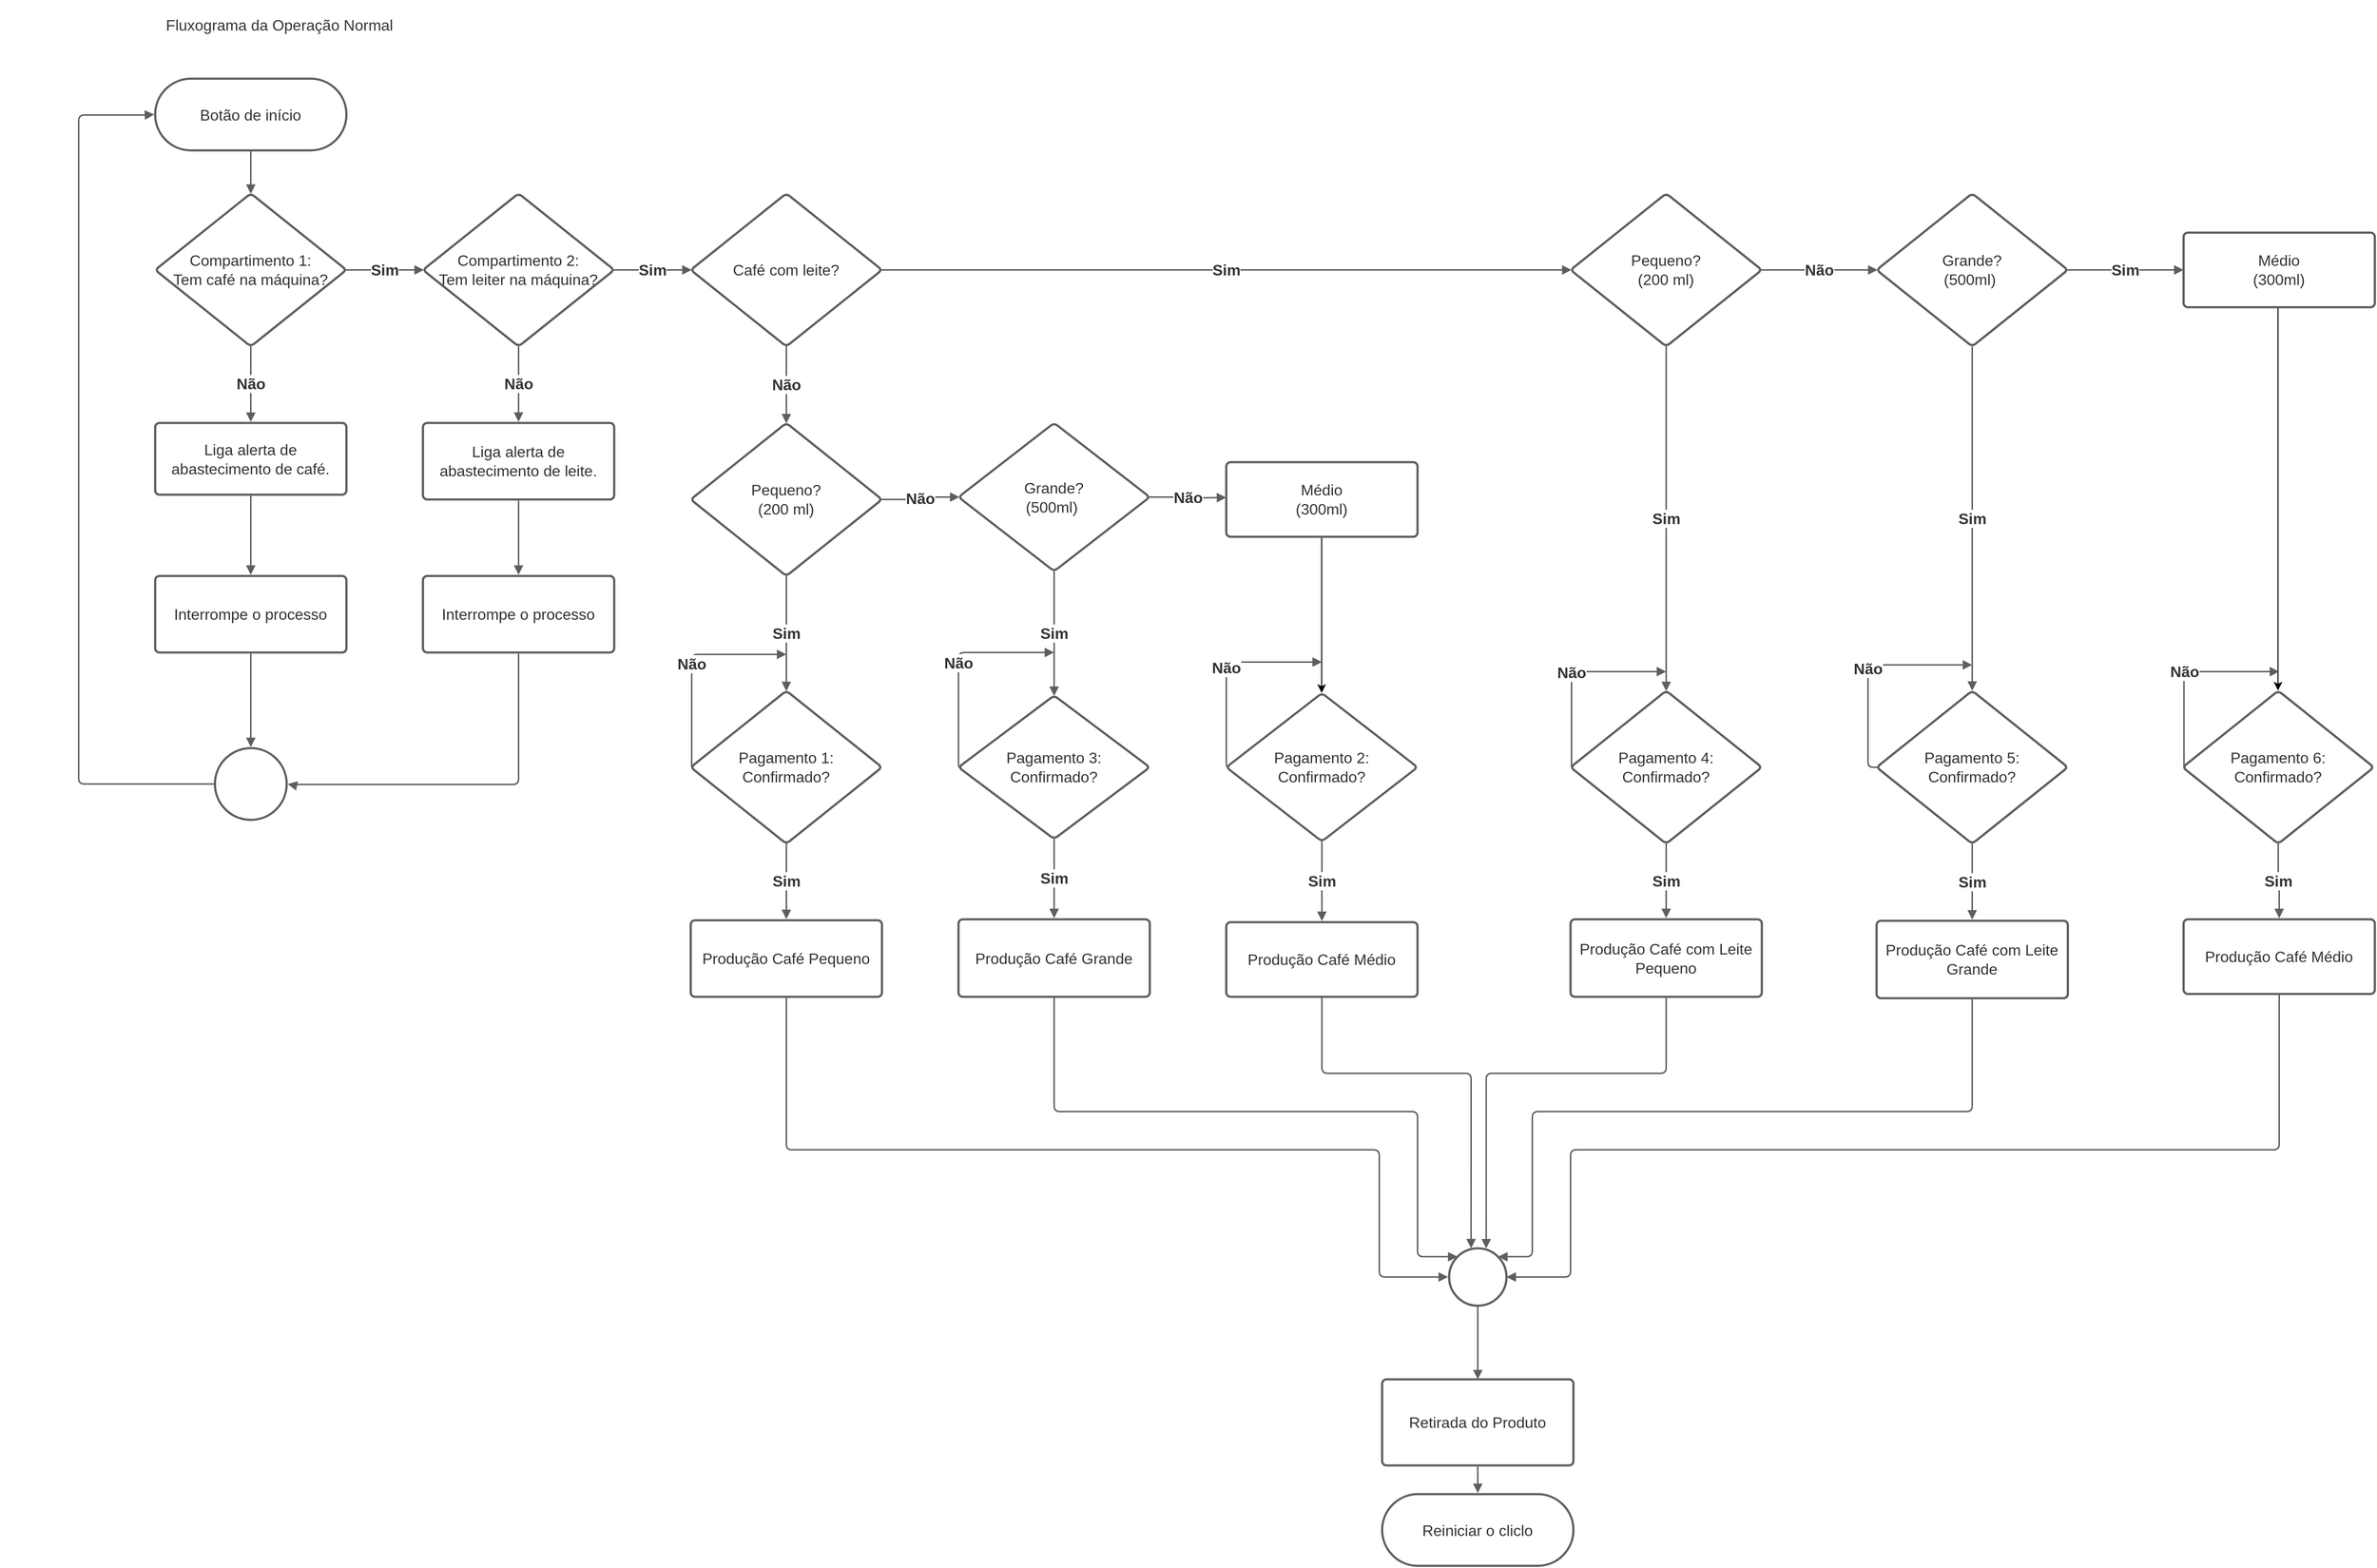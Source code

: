 <mxfile version="14.4.3" type="github">
  <diagram id="C5RBs43oDa-KdzZeNtuy" name="Page-1">
    <mxGraphModel dx="6515" dy="2948" grid="1" gridSize="10" guides="1" tooltips="1" connect="1" arrows="1" fold="1" page="1" pageScale="1" pageWidth="827" pageHeight="1169" math="0" shadow="0">
      <root>
        <mxCell id="WIyWlLk6GJQsqaUBKTNV-0" />
        <mxCell id="WIyWlLk6GJQsqaUBKTNV-1" parent="WIyWlLk6GJQsqaUBKTNV-0" />
        <UserObject label="Fluxograma da Operação Normal&amp;nbsp;" lucidchartObjectId="tqFgTso9lFqS" id="6JIv2aO325j3hScU7Ffa-20">
          <mxCell style="html=1;overflow=block;blockSpacing=1;whiteSpace=wrap;;whiteSpace=wrap;fontSize=16;fontColor=#333333;spacing=3.8;strokeOpacity=0;fillOpacity=0;rounded=1;absoluteArcSize=1;arcSize=9;fillColor=#ffffff;strokeWidth=2.3;" vertex="1" parent="WIyWlLk6GJQsqaUBKTNV-1">
            <mxGeometry y="720" width="585" height="48" as="geometry" />
          </mxCell>
        </UserObject>
        <UserObject label="&lt;font style=&quot;font-size: 16px&quot;&gt;Botão de início&lt;/font&gt;" lucidchartObjectId="3qFgOrZvjQJa" id="6JIv2aO325j3hScU7Ffa-21">
          <mxCell style="html=1;overflow=block;blockSpacing=1;whiteSpace=wrap;rounded=1;arcSize=50;whiteSpace=wrap;fontSize=16;fontColor=#333333;spacing=3.8;strokeColor=#5e5e5e;strokeOpacity=100;strokeWidth=2.3;" vertex="1" parent="WIyWlLk6GJQsqaUBKTNV-1">
            <mxGeometry x="160" y="800" width="200" height="75" as="geometry" />
          </mxCell>
        </UserObject>
        <UserObject label="&lt;font style=&quot;font-size: 16px&quot;&gt;&lt;font style=&quot;font-size: 16px&quot;&gt;Compartimento &lt;/font&gt;1:&lt;br style=&quot;font-size: 16px;&quot;&gt;Tem café na máquina?&lt;/font&gt;" lucidchartObjectId="3qFgEHPYL05W" id="6JIv2aO325j3hScU7Ffa-22">
          <mxCell style="html=1;overflow=block;blockSpacing=1;whiteSpace=wrap;rhombus;whiteSpace=wrap;fontSize=16;fontColor=#333333;spacing=3.8;strokeColor=#5e5e5e;strokeOpacity=100;rounded=1;absoluteArcSize=1;arcSize=9;strokeWidth=2.3;" vertex="1" parent="WIyWlLk6GJQsqaUBKTNV-1">
            <mxGeometry x="160" y="920" width="200" height="160" as="geometry" />
          </mxCell>
        </UserObject>
        <UserObject label="" lucidchartObjectId="3qFgRbq_pGth" id="6JIv2aO325j3hScU7Ffa-23">
          <mxCell style="html=1;jettySize=18;whiteSpace=wrap;fontSize=16;strokeColor=#5E5E5E;strokeWidth=1.5;rounded=1;arcSize=12;edgeStyle=orthogonalEdgeStyle;startArrow=none;;endArrow=block;endFill=1;;exitX=0.5;exitY=1.015;exitPerimeter=0;entryX=0.5;entryY=0.003;entryPerimeter=0;" edge="1" parent="WIyWlLk6GJQsqaUBKTNV-1" source="6JIv2aO325j3hScU7Ffa-21" target="6JIv2aO325j3hScU7Ffa-22">
            <mxGeometry width="100" height="100" relative="1" as="geometry">
              <Array as="points" />
            </mxGeometry>
          </mxCell>
        </UserObject>
        <UserObject label="" lucidchartObjectId="3qFga7yqrojj" id="6JIv2aO325j3hScU7Ffa-24">
          <mxCell style="html=1;jettySize=18;whiteSpace=wrap;fontSize=16;fontColor=#333333;fontStyle=1;strokeColor=#5E5E5E;strokeWidth=1.5;rounded=1;arcSize=12;edgeStyle=orthogonalEdgeStyle;startArrow=none;;endArrow=block;endFill=1;;exitX=0.5;exitY=0.997;exitPerimeter=0;entryX=0.5;entryY=-0.015;entryPerimeter=0;" edge="1" parent="WIyWlLk6GJQsqaUBKTNV-1" source="6JIv2aO325j3hScU7Ffa-22" target="6JIv2aO325j3hScU7Ffa-26">
            <mxGeometry width="100" height="100" relative="1" as="geometry">
              <Array as="points" />
            </mxGeometry>
          </mxCell>
        </UserObject>
        <mxCell id="6JIv2aO325j3hScU7Ffa-25" value="Não" style="text;html=1;resizable=0;labelBackgroundColor=#ffffff;align=center;verticalAlign=middle;fontStyle=1;fontColor=#333333;;fontSize=16;" vertex="1" parent="6JIv2aO325j3hScU7Ffa-24">
          <mxGeometry relative="1" as="geometry" />
        </mxCell>
        <UserObject label="&lt;font style=&quot;font-size: 16px&quot;&gt;Liga alerta de abastecimento de café.&lt;/font&gt;" lucidchartObjectId="3qFgoMqM84zw" id="6JIv2aO325j3hScU7Ffa-26">
          <mxCell style="html=1;overflow=block;blockSpacing=1;whiteSpace=wrap;;whiteSpace=wrap;fontSize=16;fontColor=#333333;spacing=9;strokeColor=#5e5e5e;strokeOpacity=100;rounded=1;absoluteArcSize=1;arcSize=9;strokeWidth=2.3;" vertex="1" parent="WIyWlLk6GJQsqaUBKTNV-1">
            <mxGeometry x="160" y="1160" width="200" height="75" as="geometry" />
          </mxCell>
        </UserObject>
        <UserObject label="Liga alerta de abastecimento de leite." lucidchartObjectId="3qFgDsqzkUyM" id="6JIv2aO325j3hScU7Ffa-27">
          <mxCell style="html=1;overflow=block;blockSpacing=1;whiteSpace=wrap;;whiteSpace=wrap;fontSize=16;fontColor=#333333;spacing=9;strokeColor=#5e5e5e;strokeOpacity=100;rounded=1;absoluteArcSize=1;arcSize=9;strokeWidth=2.3;" vertex="1" parent="WIyWlLk6GJQsqaUBKTNV-1">
            <mxGeometry x="440" y="1160" width="200" height="80" as="geometry" />
          </mxCell>
        </UserObject>
        <UserObject label="Compartimento 2:&#xa;Tem leiter na máquina?" lucidchartObjectId="3qFg2LR7P~5G" id="6JIv2aO325j3hScU7Ffa-28">
          <mxCell style="html=1;overflow=block;blockSpacing=1;whiteSpace=wrap;rhombus;whiteSpace=wrap;fontSize=16;fontColor=#333333;spacing=3.8;strokeColor=#5e5e5e;strokeOpacity=100;rounded=1;absoluteArcSize=1;arcSize=9;strokeWidth=2.3;" vertex="1" parent="WIyWlLk6GJQsqaUBKTNV-1">
            <mxGeometry x="440" y="920" width="200" height="160" as="geometry" />
          </mxCell>
        </UserObject>
        <UserObject label="" lucidchartObjectId="3qFgjEUspgy9" id="6JIv2aO325j3hScU7Ffa-29">
          <mxCell style="html=1;jettySize=18;whiteSpace=wrap;fontSize=16;fontColor=#333333;fontStyle=1;strokeColor=#5E5E5E;strokeWidth=1.5;rounded=1;arcSize=12;edgeStyle=orthogonalEdgeStyle;startArrow=none;;endArrow=block;endFill=1;;exitX=0.995;exitY=0.5;exitPerimeter=0;entryX=0.005;entryY=0.5;entryPerimeter=0;" edge="1" parent="WIyWlLk6GJQsqaUBKTNV-1" source="6JIv2aO325j3hScU7Ffa-22" target="6JIv2aO325j3hScU7Ffa-28">
            <mxGeometry width="100" height="100" relative="1" as="geometry">
              <Array as="points" />
            </mxGeometry>
          </mxCell>
        </UserObject>
        <mxCell id="6JIv2aO325j3hScU7Ffa-30" value="Sim" style="text;html=1;resizable=0;labelBackgroundColor=#ffffff;align=center;verticalAlign=middle;fontStyle=1;fontColor=#333333;;fontSize=16;" vertex="1" parent="6JIv2aO325j3hScU7Ffa-29">
          <mxGeometry relative="1" as="geometry" />
        </mxCell>
        <UserObject label="" lucidchartObjectId="3qFg8stVWugj" id="6JIv2aO325j3hScU7Ffa-31">
          <mxCell style="html=1;jettySize=18;whiteSpace=wrap;fontSize=16;fontColor=#333333;fontStyle=1;strokeColor=#5E5E5E;strokeWidth=1.5;rounded=1;arcSize=12;edgeStyle=orthogonalEdgeStyle;startArrow=none;;endArrow=block;endFill=1;;exitX=0.5;exitY=0.997;exitPerimeter=0;entryX=0.5;entryY=-0.015;entryPerimeter=0;" edge="1" parent="WIyWlLk6GJQsqaUBKTNV-1" source="6JIv2aO325j3hScU7Ffa-28" target="6JIv2aO325j3hScU7Ffa-27">
            <mxGeometry width="100" height="100" relative="1" as="geometry">
              <Array as="points" />
            </mxGeometry>
          </mxCell>
        </UserObject>
        <mxCell id="6JIv2aO325j3hScU7Ffa-32" value="Não" style="text;html=1;resizable=0;labelBackgroundColor=#ffffff;align=center;verticalAlign=middle;fontStyle=1;fontColor=#333333;;fontSize=16;" vertex="1" parent="6JIv2aO325j3hScU7Ffa-31">
          <mxGeometry relative="1" as="geometry" />
        </mxCell>
        <UserObject label="" lucidchartObjectId="3qFg6BbbSnFq" id="6JIv2aO325j3hScU7Ffa-33">
          <mxCell style="html=1;jettySize=18;whiteSpace=wrap;fontSize=16;fontColor=#333333;fontStyle=1;strokeColor=#5E5E5E;strokeWidth=1.5;rounded=1;arcSize=12;edgeStyle=orthogonalEdgeStyle;startArrow=none;;endArrow=block;endFill=1;;exitX=0.995;exitY=0.5;exitPerimeter=0;entryX=0.005;entryY=0.5;entryPerimeter=0;" edge="1" parent="WIyWlLk6GJQsqaUBKTNV-1" source="6JIv2aO325j3hScU7Ffa-28" target="6JIv2aO325j3hScU7Ffa-37">
            <mxGeometry width="100" height="100" relative="1" as="geometry">
              <Array as="points" />
            </mxGeometry>
          </mxCell>
        </UserObject>
        <mxCell id="6JIv2aO325j3hScU7Ffa-34" value="Sim" style="text;html=1;resizable=0;labelBackgroundColor=#ffffff;align=center;verticalAlign=middle;fontStyle=1;fontColor=#333333;;fontSize=16;" vertex="1" parent="6JIv2aO325j3hScU7Ffa-33">
          <mxGeometry relative="1" as="geometry" />
        </mxCell>
        <UserObject label="" lucidchartObjectId="3qFgl4CUJ0wb" id="6JIv2aO325j3hScU7Ffa-35">
          <mxCell style="html=1;overflow=block;blockSpacing=1;whiteSpace=wrap;ellipse;whiteSpace=wrap;fontSize=16;spacing=3.8;strokeColor=#5e5e5e;strokeOpacity=100;rounded=1;absoluteArcSize=1;arcSize=9;strokeWidth=2.3;" vertex="1" parent="WIyWlLk6GJQsqaUBKTNV-1">
            <mxGeometry x="222.5" y="1500" width="75" height="75" as="geometry" />
          </mxCell>
        </UserObject>
        <UserObject label="" lucidchartObjectId="3qFgvA~-X3YP" id="6JIv2aO325j3hScU7Ffa-36">
          <mxCell style="html=1;jettySize=18;whiteSpace=wrap;fontSize=16;strokeColor=#5E5E5E;strokeWidth=1.5;rounded=1;arcSize=12;edgeStyle=orthogonalEdgeStyle;startArrow=none;;endArrow=block;endFill=1;;exitX=-0.015;exitY=0.5;exitPerimeter=0;entryX=-0.005;entryY=0.5;entryPerimeter=0;" edge="1" parent="WIyWlLk6GJQsqaUBKTNV-1" source="6JIv2aO325j3hScU7Ffa-35" target="6JIv2aO325j3hScU7Ffa-21">
            <mxGeometry width="100" height="100" relative="1" as="geometry">
              <Array as="points">
                <mxPoint x="80" y="1538" />
                <mxPoint x="80" y="838" />
                <mxPoint x="149" y="838" />
              </Array>
            </mxGeometry>
          </mxCell>
        </UserObject>
        <UserObject label="Café com leite?" lucidchartObjectId="JuFgt4Kl5plH" id="6JIv2aO325j3hScU7Ffa-37">
          <mxCell style="html=1;overflow=block;blockSpacing=1;whiteSpace=wrap;rhombus;whiteSpace=wrap;fontSize=16;fontColor=#333333;spacing=3.8;strokeColor=#5e5e5e;strokeOpacity=100;rounded=1;absoluteArcSize=1;arcSize=9;strokeWidth=2.3;" vertex="1" parent="WIyWlLk6GJQsqaUBKTNV-1">
            <mxGeometry x="720" y="920" width="200" height="160" as="geometry" />
          </mxCell>
        </UserObject>
        <UserObject label="" lucidchartObjectId="ivFg_uXH1Gir" id="6JIv2aO325j3hScU7Ffa-38">
          <mxCell style="html=1;jettySize=18;whiteSpace=wrap;fontSize=16;fontColor=#333333;fontStyle=1;strokeColor=#5E5E5E;strokeWidth=1.5;rounded=1;arcSize=12;edgeStyle=orthogonalEdgeStyle;startArrow=none;;endArrow=block;endFill=1;;exitX=0.5;exitY=0.997;exitPerimeter=0;entryX=0.5;entryY=0.003;entryPerimeter=0;" edge="1" parent="WIyWlLk6GJQsqaUBKTNV-1" source="6JIv2aO325j3hScU7Ffa-37" target="6JIv2aO325j3hScU7Ffa-42">
            <mxGeometry width="100" height="100" relative="1" as="geometry">
              <Array as="points" />
            </mxGeometry>
          </mxCell>
        </UserObject>
        <mxCell id="6JIv2aO325j3hScU7Ffa-39" value="Não" style="text;html=1;resizable=0;labelBackgroundColor=#ffffff;align=center;verticalAlign=middle;fontStyle=1;fontColor=#333333;;fontSize=16;" vertex="1" parent="6JIv2aO325j3hScU7Ffa-38">
          <mxGeometry relative="1" as="geometry" />
        </mxCell>
        <UserObject label="" lucidchartObjectId="pvFgxKlh_nUY" id="6JIv2aO325j3hScU7Ffa-40">
          <mxCell style="html=1;jettySize=18;whiteSpace=wrap;fontSize=16;fontColor=#333333;fontStyle=1;strokeColor=#5E5E5E;strokeWidth=1.5;rounded=1;arcSize=12;edgeStyle=orthogonalEdgeStyle;startArrow=none;;endArrow=block;endFill=1;;exitX=0.995;exitY=0.5;exitPerimeter=0;entryX=0.005;entryY=0.5;entryPerimeter=0;" edge="1" parent="WIyWlLk6GJQsqaUBKTNV-1" source="6JIv2aO325j3hScU7Ffa-37" target="6JIv2aO325j3hScU7Ffa-51">
            <mxGeometry width="100" height="100" relative="1" as="geometry">
              <Array as="points" />
            </mxGeometry>
          </mxCell>
        </UserObject>
        <mxCell id="6JIv2aO325j3hScU7Ffa-41" value="Sim" style="text;html=1;resizable=0;labelBackgroundColor=#ffffff;align=center;verticalAlign=middle;fontStyle=1;fontColor=#333333;;fontSize=16;" vertex="1" parent="6JIv2aO325j3hScU7Ffa-40">
          <mxGeometry relative="1" as="geometry" />
        </mxCell>
        <UserObject label="Pequeno?&lt;br&gt;(200 ml)" lucidchartObjectId="MvFgWUXe41tL" id="6JIv2aO325j3hScU7Ffa-42">
          <mxCell style="html=1;overflow=block;blockSpacing=1;whiteSpace=wrap;rhombus;whiteSpace=wrap;fontSize=16;fontColor=#333333;spacing=3.8;strokeColor=#5e5e5e;strokeOpacity=100;rounded=1;absoluteArcSize=1;arcSize=9;strokeWidth=2.3;" vertex="1" parent="WIyWlLk6GJQsqaUBKTNV-1">
            <mxGeometry x="720" y="1160" width="200" height="160" as="geometry" />
          </mxCell>
        </UserObject>
        <UserObject label="" lucidchartObjectId="QwFgCWJZrAit" id="6JIv2aO325j3hScU7Ffa-43">
          <mxCell style="html=1;jettySize=18;whiteSpace=wrap;fontSize=16;fontColor=#333333;fontStyle=1;strokeColor=#5E5E5E;strokeWidth=1.5;rounded=1;arcSize=12;edgeStyle=orthogonalEdgeStyle;startArrow=none;;endArrow=block;endFill=1;;exitX=0.5;exitY=0.997;exitPerimeter=0;entryX=0.5;entryY=0.003;entryPerimeter=0;" edge="1" parent="WIyWlLk6GJQsqaUBKTNV-1" source="6JIv2aO325j3hScU7Ffa-42" target="6JIv2aO325j3hScU7Ffa-45">
            <mxGeometry width="100" height="100" relative="1" as="geometry">
              <Array as="points" />
            </mxGeometry>
          </mxCell>
        </UserObject>
        <mxCell id="6JIv2aO325j3hScU7Ffa-44" value="Sim" style="text;html=1;resizable=0;labelBackgroundColor=#ffffff;align=center;verticalAlign=middle;fontStyle=1;fontColor=#333333;;fontSize=16;" vertex="1" parent="6JIv2aO325j3hScU7Ffa-43">
          <mxGeometry relative="1" as="geometry" />
        </mxCell>
        <UserObject label="Pagamento 1: Confirmado?" lucidchartObjectId="hxFgSF8fUaLO" id="6JIv2aO325j3hScU7Ffa-45">
          <mxCell style="html=1;overflow=block;blockSpacing=1;whiteSpace=wrap;rhombus;whiteSpace=wrap;fontSize=16;fontColor=#333333;spacing=3.8;strokeColor=#5e5e5e;strokeOpacity=100;rounded=1;absoluteArcSize=1;arcSize=9;strokeWidth=2.3;" vertex="1" parent="WIyWlLk6GJQsqaUBKTNV-1">
            <mxGeometry x="720" y="1440" width="200" height="160" as="geometry" />
          </mxCell>
        </UserObject>
        <UserObject label="" lucidchartObjectId="GxFgj1U2Y-_L" id="6JIv2aO325j3hScU7Ffa-46">
          <mxCell style="html=1;jettySize=18;whiteSpace=wrap;fontSize=16;fontColor=#333333;fontStyle=1;strokeColor=#5E5E5E;strokeWidth=1.5;rounded=1;arcSize=12;edgeStyle=orthogonalEdgeStyle;startArrow=none;;endArrow=block;endFill=1;;exitX=0.5;exitY=0.997;exitPerimeter=0;entryX=0.5;entryY=-0.015;entryPerimeter=0;" edge="1" parent="WIyWlLk6GJQsqaUBKTNV-1" source="6JIv2aO325j3hScU7Ffa-45" target="6JIv2aO325j3hScU7Ffa-50">
            <mxGeometry width="100" height="100" relative="1" as="geometry">
              <Array as="points" />
            </mxGeometry>
          </mxCell>
        </UserObject>
        <mxCell id="6JIv2aO325j3hScU7Ffa-47" value="Sim" style="text;html=1;resizable=0;labelBackgroundColor=#ffffff;align=center;verticalAlign=middle;fontStyle=1;fontColor=#333333;;fontSize=16;" vertex="1" parent="6JIv2aO325j3hScU7Ffa-46">
          <mxGeometry relative="1" as="geometry" />
        </mxCell>
        <UserObject label="" lucidchartObjectId="PxFg3TdAYy0f" id="6JIv2aO325j3hScU7Ffa-48">
          <mxCell style="html=1;jettySize=18;whiteSpace=wrap;fontSize=16;fontColor=#333333;fontStyle=1;strokeColor=#5E5E5E;strokeWidth=1.5;rounded=1;arcSize=12;edgeStyle=orthogonalEdgeStyle;startArrow=none;;endArrow=block;endFill=1;;exitX=0.005;exitY=0.5;exitPerimeter=0;" edge="1" parent="WIyWlLk6GJQsqaUBKTNV-1" source="6JIv2aO325j3hScU7Ffa-45">
            <mxGeometry width="100" height="100" relative="1" as="geometry">
              <Array as="points">
                <mxPoint x="721" y="1402" />
              </Array>
              <mxPoint x="820" y="1402" as="targetPoint" />
            </mxGeometry>
          </mxCell>
        </UserObject>
        <mxCell id="6JIv2aO325j3hScU7Ffa-49" value="Não" style="text;html=1;resizable=0;labelBackgroundColor=#ffffff;align=center;verticalAlign=middle;fontStyle=1;fontColor=#333333;;fontSize=16;" vertex="1" parent="6JIv2aO325j3hScU7Ffa-48">
          <mxGeometry relative="1" as="geometry" />
        </mxCell>
        <UserObject label="Produção Café Pequeno " lucidchartObjectId="7xFg70P-78a3" id="6JIv2aO325j3hScU7Ffa-50">
          <mxCell style="html=1;overflow=block;blockSpacing=1;whiteSpace=wrap;;whiteSpace=wrap;fontSize=16;fontColor=#333333;spacing=9;strokeColor=#5e5e5e;strokeOpacity=100;rounded=1;absoluteArcSize=1;arcSize=9;strokeWidth=2.3;" vertex="1" parent="WIyWlLk6GJQsqaUBKTNV-1">
            <mxGeometry x="720" y="1680" width="200" height="80" as="geometry" />
          </mxCell>
        </UserObject>
        <UserObject label="Pequeno?&lt;br&gt;(200 ml)" lucidchartObjectId="JyFg7UuhzfHc" id="6JIv2aO325j3hScU7Ffa-51">
          <mxCell style="html=1;overflow=block;blockSpacing=1;whiteSpace=wrap;rhombus;whiteSpace=wrap;fontSize=16;fontColor=#333333;spacing=3.8;strokeColor=#5e5e5e;strokeOpacity=100;rounded=1;absoluteArcSize=1;arcSize=9;strokeWidth=2.3;" vertex="1" parent="WIyWlLk6GJQsqaUBKTNV-1">
            <mxGeometry x="1640" y="920" width="200" height="160" as="geometry" />
          </mxCell>
        </UserObject>
        <UserObject label="Pagamento 2:&#xa;Confirmado?" lucidchartObjectId="CzFgdn5HIj6n" id="6JIv2aO325j3hScU7Ffa-52">
          <mxCell style="html=1;overflow=block;blockSpacing=1;whiteSpace=wrap;rhombus;whiteSpace=wrap;fontSize=16;fontColor=#333333;spacing=3.8;strokeColor=#5e5e5e;strokeOpacity=100;rounded=1;absoluteArcSize=1;arcSize=9;strokeWidth=2.3;" vertex="1" parent="WIyWlLk6GJQsqaUBKTNV-1">
            <mxGeometry x="1280" y="1442.5" width="200" height="155" as="geometry" />
          </mxCell>
        </UserObject>
        <UserObject label="" lucidchartObjectId="CAFgNtkOxG2d" id="6JIv2aO325j3hScU7Ffa-53">
          <mxCell style="html=1;jettySize=18;whiteSpace=wrap;fontSize=16;fontColor=#333333;fontStyle=1;strokeColor=#5E5E5E;strokeWidth=1.5;rounded=1;arcSize=12;edgeStyle=orthogonalEdgeStyle;startArrow=none;;endArrow=block;endFill=1;;exitX=0.5;exitY=0.997;exitPerimeter=0;entryX=0.5;entryY=-0.015;entryPerimeter=0;" edge="1" parent="WIyWlLk6GJQsqaUBKTNV-1" source="6JIv2aO325j3hScU7Ffa-52" target="6JIv2aO325j3hScU7Ffa-55">
            <mxGeometry width="100" height="100" relative="1" as="geometry">
              <Array as="points" />
            </mxGeometry>
          </mxCell>
        </UserObject>
        <mxCell id="6JIv2aO325j3hScU7Ffa-54" value="Sim" style="text;html=1;resizable=0;labelBackgroundColor=#ffffff;align=center;verticalAlign=middle;fontStyle=1;fontColor=#333333;;fontSize=16;" vertex="1" parent="6JIv2aO325j3hScU7Ffa-53">
          <mxGeometry relative="1" as="geometry" />
        </mxCell>
        <UserObject label="Produção Café Médio " lucidchartObjectId="FAFgVOhGjpfK" id="6JIv2aO325j3hScU7Ffa-55">
          <mxCell style="html=1;overflow=block;blockSpacing=1;whiteSpace=wrap;;whiteSpace=wrap;fontSize=16;fontColor=#333333;spacing=9;strokeColor=#5e5e5e;strokeOpacity=100;rounded=1;absoluteArcSize=1;arcSize=9;strokeWidth=2.3;" vertex="1" parent="WIyWlLk6GJQsqaUBKTNV-1">
            <mxGeometry x="1280" y="1682" width="200" height="78" as="geometry" />
          </mxCell>
        </UserObject>
        <UserObject label="" lucidchartObjectId="TBFgUwQSuEOi" id="6JIv2aO325j3hScU7Ffa-56">
          <mxCell style="html=1;jettySize=18;whiteSpace=wrap;fontSize=16;fontColor=#333333;fontStyle=1;strokeColor=#5E5E5E;strokeWidth=1.5;rounded=1;arcSize=12;edgeStyle=orthogonalEdgeStyle;startArrow=none;;endArrow=block;endFill=1;;exitX=0.5;exitY=0.997;exitPerimeter=0;entryX=0.5;entryY=0.003;entryPerimeter=0;" edge="1" parent="WIyWlLk6GJQsqaUBKTNV-1" source="6JIv2aO325j3hScU7Ffa-51" target="6JIv2aO325j3hScU7Ffa-58">
            <mxGeometry width="100" height="100" relative="1" as="geometry">
              <Array as="points" />
            </mxGeometry>
          </mxCell>
        </UserObject>
        <mxCell id="6JIv2aO325j3hScU7Ffa-57" value="Sim" style="text;html=1;resizable=0;labelBackgroundColor=#ffffff;align=center;verticalAlign=middle;fontStyle=1;fontColor=#333333;;fontSize=16;" vertex="1" parent="6JIv2aO325j3hScU7Ffa-56">
          <mxGeometry relative="1" as="geometry" />
        </mxCell>
        <UserObject label="Pagamento 4: Confirmado?" lucidchartObjectId="TBFgmE_b-Lwq" id="6JIv2aO325j3hScU7Ffa-58">
          <mxCell style="html=1;overflow=block;blockSpacing=1;whiteSpace=wrap;rhombus;whiteSpace=wrap;fontSize=16;fontColor=#333333;spacing=3.8;strokeColor=#5e5e5e;strokeOpacity=100;rounded=1;absoluteArcSize=1;arcSize=9;strokeWidth=2.3;" vertex="1" parent="WIyWlLk6GJQsqaUBKTNV-1">
            <mxGeometry x="1640" y="1440" width="200" height="160" as="geometry" />
          </mxCell>
        </UserObject>
        <UserObject label="" lucidchartObjectId="TBFgFXK7jws8" id="6JIv2aO325j3hScU7Ffa-59">
          <mxCell style="html=1;jettySize=18;whiteSpace=wrap;fontSize=16;fontColor=#333333;fontStyle=1;strokeColor=#5E5E5E;strokeWidth=1.5;rounded=1;arcSize=12;edgeStyle=orthogonalEdgeStyle;startArrow=none;;endArrow=block;endFill=1;;exitX=0.5;exitY=0.997;exitPerimeter=0;entryX=0.5;entryY=-0.015;entryPerimeter=0;" edge="1" parent="WIyWlLk6GJQsqaUBKTNV-1" source="6JIv2aO325j3hScU7Ffa-58" target="6JIv2aO325j3hScU7Ffa-63">
            <mxGeometry width="100" height="100" relative="1" as="geometry">
              <Array as="points" />
            </mxGeometry>
          </mxCell>
        </UserObject>
        <mxCell id="6JIv2aO325j3hScU7Ffa-60" value="Sim" style="text;html=1;resizable=0;labelBackgroundColor=#ffffff;align=center;verticalAlign=middle;fontStyle=1;fontColor=#333333;;fontSize=16;" vertex="1" parent="6JIv2aO325j3hScU7Ffa-59">
          <mxGeometry relative="1" as="geometry" />
        </mxCell>
        <UserObject label="" lucidchartObjectId="TBFgAZP1~W7n" id="6JIv2aO325j3hScU7Ffa-61">
          <mxCell style="html=1;jettySize=18;whiteSpace=wrap;fontSize=16;fontColor=#333333;fontStyle=1;strokeColor=#5E5E5E;strokeWidth=1.5;rounded=1;arcSize=12;edgeStyle=orthogonalEdgeStyle;startArrow=none;;endArrow=block;endFill=1;;exitX=0.005;exitY=0.5;exitPerimeter=0;" edge="1" parent="WIyWlLk6GJQsqaUBKTNV-1" source="6JIv2aO325j3hScU7Ffa-58">
            <mxGeometry width="100" height="100" relative="1" as="geometry">
              <Array as="points">
                <mxPoint x="1641" y="1420" />
              </Array>
              <mxPoint x="1740" y="1420" as="targetPoint" />
            </mxGeometry>
          </mxCell>
        </UserObject>
        <mxCell id="6JIv2aO325j3hScU7Ffa-62" value="Não" style="text;html=1;resizable=0;labelBackgroundColor=#ffffff;align=center;verticalAlign=middle;fontStyle=1;fontColor=#333333;;fontSize=16;" vertex="1" parent="6JIv2aO325j3hScU7Ffa-61">
          <mxGeometry relative="1" as="geometry" />
        </mxCell>
        <UserObject label="Produção Café com Leite Pequeno " lucidchartObjectId="TBFg3POsfGux" id="6JIv2aO325j3hScU7Ffa-63">
          <mxCell style="html=1;overflow=block;blockSpacing=1;whiteSpace=wrap;;whiteSpace=wrap;fontSize=16;fontColor=#333333;spacing=9;strokeColor=#5e5e5e;strokeOpacity=100;rounded=1;absoluteArcSize=1;arcSize=9;strokeWidth=2.3;" vertex="1" parent="WIyWlLk6GJQsqaUBKTNV-1">
            <mxGeometry x="1640" y="1679" width="200" height="81" as="geometry" />
          </mxCell>
        </UserObject>
        <UserObject label="Grande?&lt;br&gt;(500ml)&amp;nbsp;" lucidchartObjectId="xCFgtkFFd_Bb" id="6JIv2aO325j3hScU7Ffa-64">
          <mxCell style="html=1;overflow=block;blockSpacing=1;whiteSpace=wrap;rhombus;whiteSpace=wrap;fontSize=16;fontColor=#333333;spacing=3.8;strokeColor=#5e5e5e;strokeOpacity=100;rounded=1;absoluteArcSize=1;arcSize=9;strokeWidth=2.3;" vertex="1" parent="WIyWlLk6GJQsqaUBKTNV-1">
            <mxGeometry x="1960" y="920" width="200" height="160" as="geometry" />
          </mxCell>
        </UserObject>
        <UserObject label="" lucidchartObjectId="xCFgp8k46RU3" id="6JIv2aO325j3hScU7Ffa-65">
          <mxCell style="html=1;jettySize=18;whiteSpace=wrap;fontSize=16;fontColor=#333333;fontStyle=1;strokeColor=#5E5E5E;strokeWidth=1.5;rounded=1;arcSize=12;edgeStyle=orthogonalEdgeStyle;startArrow=none;;endArrow=block;endFill=1;;exitX=0.995;exitY=0.5;exitPerimeter=0;entryX=0.005;entryY=0.5;entryPerimeter=0;" edge="1" parent="WIyWlLk6GJQsqaUBKTNV-1" source="6JIv2aO325j3hScU7Ffa-51" target="6JIv2aO325j3hScU7Ffa-64">
            <mxGeometry width="100" height="100" relative="1" as="geometry">
              <Array as="points" />
            </mxGeometry>
          </mxCell>
        </UserObject>
        <mxCell id="6JIv2aO325j3hScU7Ffa-66" value="Não" style="text;html=1;resizable=0;labelBackgroundColor=#ffffff;align=center;verticalAlign=middle;fontStyle=1;fontColor=#333333;;fontSize=16;" vertex="1" parent="6JIv2aO325j3hScU7Ffa-65">
          <mxGeometry relative="1" as="geometry" />
        </mxCell>
        <UserObject label="" lucidchartObjectId="xCFglgPqbLWs" id="6JIv2aO325j3hScU7Ffa-67">
          <mxCell style="html=1;jettySize=18;whiteSpace=wrap;fontSize=16;fontColor=#333333;fontStyle=1;strokeColor=#5E5E5E;strokeWidth=1.5;rounded=1;arcSize=12;edgeStyle=orthogonalEdgeStyle;startArrow=none;;endArrow=block;endFill=1;;exitX=0.995;exitY=0.5;exitPerimeter=0;entryX=0;entryY=0.5;entryDx=0;entryDy=0;" edge="1" parent="WIyWlLk6GJQsqaUBKTNV-1" source="6JIv2aO325j3hScU7Ffa-64" target="6JIv2aO325j3hScU7Ffa-137">
            <mxGeometry width="100" height="100" relative="1" as="geometry">
              <Array as="points" />
              <mxPoint x="2270" y="1000" as="targetPoint" />
            </mxGeometry>
          </mxCell>
        </UserObject>
        <mxCell id="6JIv2aO325j3hScU7Ffa-68" value="Sim" style="text;html=1;resizable=0;labelBackgroundColor=#ffffff;align=center;verticalAlign=middle;fontStyle=1;fontColor=#333333;;fontSize=16;" vertex="1" parent="6JIv2aO325j3hScU7Ffa-67">
          <mxGeometry relative="1" as="geometry" />
        </mxCell>
        <UserObject label="" lucidchartObjectId="hDFg6U1-9SEI" id="6JIv2aO325j3hScU7Ffa-72">
          <mxCell style="html=1;overflow=block;blockSpacing=1;whiteSpace=wrap;ellipse;whiteSpace=wrap;fontSize=16;spacing=3.8;strokeColor=#5e5e5e;strokeOpacity=100;rounded=1;absoluteArcSize=1;arcSize=9;strokeWidth=2.3;" vertex="1" parent="WIyWlLk6GJQsqaUBKTNV-1">
            <mxGeometry x="1513" y="2023" width="60" height="60" as="geometry" />
          </mxCell>
        </UserObject>
        <UserObject label="" lucidchartObjectId="lDFgavHMEMeN" id="6JIv2aO325j3hScU7Ffa-73">
          <mxCell style="html=1;jettySize=18;whiteSpace=wrap;fontSize=16;strokeColor=#5E5E5E;strokeWidth=1.5;rounded=1;arcSize=12;edgeStyle=orthogonalEdgeStyle;startArrow=none;;endArrow=block;endFill=1;;exitX=0.5;exitY=1.015;exitPerimeter=0;entryX=-0.019;entryY=0.5;entryPerimeter=0;" edge="1" parent="WIyWlLk6GJQsqaUBKTNV-1" source="6JIv2aO325j3hScU7Ffa-50" target="6JIv2aO325j3hScU7Ffa-72">
            <mxGeometry width="100" height="100" relative="1" as="geometry">
              <Array as="points">
                <mxPoint x="820" y="1920" />
                <mxPoint x="1440" y="1920" />
                <mxPoint x="1440" y="2053" />
              </Array>
            </mxGeometry>
          </mxCell>
        </UserObject>
        <UserObject label="" lucidchartObjectId="nDFgLSPh7h.Y" id="6JIv2aO325j3hScU7Ffa-74">
          <mxCell style="html=1;jettySize=18;whiteSpace=wrap;fontSize=16;strokeColor=#5E5E5E;strokeWidth=1.5;rounded=1;arcSize=12;edgeStyle=orthogonalEdgeStyle;startArrow=none;;endArrow=block;endFill=1;;exitX=0.5;exitY=1.015;exitPerimeter=0;entryX=0.383;entryY=0;entryPerimeter=0;entryDx=0;entryDy=0;" edge="1" parent="WIyWlLk6GJQsqaUBKTNV-1" source="6JIv2aO325j3hScU7Ffa-55" target="6JIv2aO325j3hScU7Ffa-72">
            <mxGeometry width="100" height="100" relative="1" as="geometry">
              <Array as="points">
                <mxPoint x="1380" y="1840" />
                <mxPoint x="1536" y="1840" />
              </Array>
            </mxGeometry>
          </mxCell>
        </UserObject>
        <UserObject label="" lucidchartObjectId="rDFgeth9fql-" id="6JIv2aO325j3hScU7Ffa-75">
          <mxCell style="html=1;jettySize=18;whiteSpace=wrap;fontSize=16;strokeColor=#5E5E5E;strokeWidth=1.5;rounded=1;arcSize=12;edgeStyle=orthogonalEdgeStyle;startArrow=none;;endArrow=block;endFill=1;;exitX=0.5;exitY=1.015;exitPerimeter=0;entryX=0.647;entryY=0.003;entryPerimeter=0;" edge="1" parent="WIyWlLk6GJQsqaUBKTNV-1" source="6JIv2aO325j3hScU7Ffa-63" target="6JIv2aO325j3hScU7Ffa-72">
            <mxGeometry width="100" height="100" relative="1" as="geometry">
              <Array as="points">
                <mxPoint x="1740" y="1840" />
                <mxPoint x="1552" y="1840" />
              </Array>
            </mxGeometry>
          </mxCell>
        </UserObject>
        <UserObject label="Retirada do Produto" lucidchartObjectId="SEFgnwZsZzLx" id="6JIv2aO325j3hScU7Ffa-78">
          <mxCell style="html=1;overflow=block;blockSpacing=1;whiteSpace=wrap;;whiteSpace=wrap;fontSize=16;fontColor=#333333;spacing=9;strokeColor=#5E5E5E;rounded=1;absoluteArcSize=1;arcSize=9;strokeWidth=2.3;" vertex="1" parent="WIyWlLk6GJQsqaUBKTNV-1">
            <mxGeometry x="1443" y="2160" width="200" height="90" as="geometry" />
          </mxCell>
        </UserObject>
        <UserObject label="" lucidchartObjectId="dFFgGJHf.0o5" id="6JIv2aO325j3hScU7Ffa-79">
          <mxCell style="html=1;jettySize=18;whiteSpace=wrap;fontSize=16;strokeColor=#5E5E5E;strokeWidth=1.5;rounded=1;arcSize=12;edgeStyle=orthogonalEdgeStyle;startArrow=none;;endArrow=block;endFill=1;;exitX=0.5;exitY=1.013;exitPerimeter=0;entryX=0.5;entryY=-0.015;entryPerimeter=0;" edge="1" parent="WIyWlLk6GJQsqaUBKTNV-1" source="6JIv2aO325j3hScU7Ffa-78" target="6JIv2aO325j3hScU7Ffa-80">
            <mxGeometry width="100" height="100" relative="1" as="geometry">
              <Array as="points" />
            </mxGeometry>
          </mxCell>
        </UserObject>
        <UserObject label="Reiniciar o cliclo" lucidchartObjectId="eFFg~x4kWVZW" id="6JIv2aO325j3hScU7Ffa-80">
          <mxCell style="html=1;overflow=block;blockSpacing=1;whiteSpace=wrap;rounded=1;arcSize=50;whiteSpace=wrap;fontSize=16;fontColor=#333333;spacing=3.8;strokeColor=#5E5E5E;strokeWidth=2.3;" vertex="1" parent="WIyWlLk6GJQsqaUBKTNV-1">
            <mxGeometry x="1443" y="2280" width="200" height="75" as="geometry" />
          </mxCell>
        </UserObject>
        <UserObject label="" lucidchartObjectId="kHFgBS_9Tsiu" id="6JIv2aO325j3hScU7Ffa-81">
          <mxCell style="html=1;jettySize=18;whiteSpace=wrap;fontSize=16;strokeColor=#5E5E5E;strokeWidth=1.5;rounded=1;arcSize=12;edgeStyle=orthogonalEdgeStyle;startArrow=none;;endArrow=block;endFill=1;;exitX=0.5;exitY=1.015;exitPerimeter=0;entryX=0.5;entryY=-0.015;entryPerimeter=0;" edge="1" parent="WIyWlLk6GJQsqaUBKTNV-1" source="6JIv2aO325j3hScU7Ffa-26" target="6JIv2aO325j3hScU7Ffa-82">
            <mxGeometry width="100" height="100" relative="1" as="geometry">
              <Array as="points" />
            </mxGeometry>
          </mxCell>
        </UserObject>
        <UserObject label="&lt;font style=&quot;font-size: 16px&quot;&gt;Interrompe o processo&lt;/font&gt;" lucidchartObjectId="rHFgrL4jw6.T" id="6JIv2aO325j3hScU7Ffa-82">
          <mxCell style="html=1;overflow=block;blockSpacing=1;whiteSpace=wrap;;whiteSpace=wrap;fontSize=16;fontColor=#333333;spacing=9;strokeColor=#5e5e5e;strokeOpacity=100;rounded=1;absoluteArcSize=1;arcSize=9;strokeWidth=2.3;" vertex="1" parent="WIyWlLk6GJQsqaUBKTNV-1">
            <mxGeometry x="160" y="1320" width="200" height="80" as="geometry" />
          </mxCell>
        </UserObject>
        <UserObject label="" lucidchartObjectId="IHFgaQ~Nuu4I" id="6JIv2aO325j3hScU7Ffa-83">
          <mxCell style="html=1;jettySize=18;whiteSpace=wrap;fontSize=16;strokeColor=#5E5E5E;strokeWidth=1.5;rounded=1;arcSize=12;edgeStyle=orthogonalEdgeStyle;startArrow=none;;endArrow=block;endFill=1;;exitX=0.5;exitY=1.015;exitPerimeter=0;entryX=0.5;entryY=-0.015;entryPerimeter=0;" edge="1" parent="WIyWlLk6GJQsqaUBKTNV-1" source="6JIv2aO325j3hScU7Ffa-82" target="6JIv2aO325j3hScU7Ffa-35">
            <mxGeometry width="100" height="100" relative="1" as="geometry">
              <Array as="points" />
            </mxGeometry>
          </mxCell>
        </UserObject>
        <UserObject label="" lucidchartObjectId="-HFgb5f.ZD7G" id="6JIv2aO325j3hScU7Ffa-84">
          <mxCell style="html=1;jettySize=18;whiteSpace=wrap;fontSize=16;strokeColor=#5E5E5E;strokeWidth=1.5;rounded=1;arcSize=12;edgeStyle=orthogonalEdgeStyle;startArrow=none;;endArrow=block;endFill=1;;exitX=0.5;exitY=1.015;exitPerimeter=0;entryX=0.5;entryY=-0.015;entryPerimeter=0;" edge="1" parent="WIyWlLk6GJQsqaUBKTNV-1" source="6JIv2aO325j3hScU7Ffa-27" target="6JIv2aO325j3hScU7Ffa-85">
            <mxGeometry width="100" height="100" relative="1" as="geometry">
              <Array as="points" />
            </mxGeometry>
          </mxCell>
        </UserObject>
        <UserObject label="Interrompe o processo" lucidchartObjectId="-HFgAY3NKrU-" id="6JIv2aO325j3hScU7Ffa-85">
          <mxCell style="html=1;overflow=block;blockSpacing=1;whiteSpace=wrap;;whiteSpace=wrap;fontSize=16;fontColor=#333333;spacing=9;strokeColor=#5e5e5e;strokeOpacity=100;rounded=1;absoluteArcSize=1;arcSize=9;strokeWidth=2.3;" vertex="1" parent="WIyWlLk6GJQsqaUBKTNV-1">
            <mxGeometry x="440" y="1320" width="200" height="80" as="geometry" />
          </mxCell>
        </UserObject>
        <UserObject label="" lucidchartObjectId="-HFgUzWpXXGu" id="6JIv2aO325j3hScU7Ffa-86">
          <mxCell style="html=1;jettySize=18;whiteSpace=wrap;fontSize=16;strokeColor=#5E5E5E;strokeWidth=1.5;rounded=1;arcSize=12;edgeStyle=orthogonalEdgeStyle;startArrow=none;;endArrow=block;endFill=1;;exitX=0.5;exitY=1.015;exitPerimeter=0;entryX=1.015;entryY=0.5;entryPerimeter=0;" edge="1" parent="WIyWlLk6GJQsqaUBKTNV-1" source="6JIv2aO325j3hScU7Ffa-85" target="6JIv2aO325j3hScU7Ffa-35">
            <mxGeometry width="100" height="100" relative="1" as="geometry">
              <Array as="points">
                <mxPoint x="540" y="1538" />
                <mxPoint x="301" y="1538" />
              </Array>
            </mxGeometry>
          </mxCell>
        </UserObject>
        <UserObject label="Grande?&lt;br&gt;(500ml)&amp;nbsp;" lucidchartObjectId="ZXFgoMLq-EnQ" id="6JIv2aO325j3hScU7Ffa-87">
          <mxCell style="html=1;overflow=block;blockSpacing=1;whiteSpace=wrap;rhombus;whiteSpace=wrap;fontSize=16;fontColor=#333333;spacing=3.8;strokeColor=#5e5e5e;strokeOpacity=100;rounded=1;absoluteArcSize=1;arcSize=9;strokeWidth=2.3;" vertex="1" parent="WIyWlLk6GJQsqaUBKTNV-1">
            <mxGeometry x="1000" y="1160" width="200" height="155" as="geometry" />
          </mxCell>
        </UserObject>
        <UserObject label="" lucidchartObjectId="ZXFg.BFXxnZ2" id="6JIv2aO325j3hScU7Ffa-88">
          <mxCell style="html=1;jettySize=18;whiteSpace=wrap;fontSize=16;fontColor=#333333;fontStyle=1;strokeColor=#5E5E5E;strokeWidth=1.5;rounded=1;arcSize=12;edgeStyle=orthogonalEdgeStyle;startArrow=none;;endArrow=block;endFill=1;;exitX=0.5;exitY=0.997;exitPerimeter=0;entryX=0.5;entryY=0.003;entryPerimeter=0;" edge="1" parent="WIyWlLk6GJQsqaUBKTNV-1" source="6JIv2aO325j3hScU7Ffa-87" target="6JIv2aO325j3hScU7Ffa-90">
            <mxGeometry width="100" height="100" relative="1" as="geometry">
              <Array as="points" />
            </mxGeometry>
          </mxCell>
        </UserObject>
        <mxCell id="6JIv2aO325j3hScU7Ffa-89" value="Sim" style="text;html=1;resizable=0;labelBackgroundColor=#ffffff;align=center;verticalAlign=middle;fontStyle=1;fontColor=#333333;;fontSize=16;" vertex="1" parent="6JIv2aO325j3hScU7Ffa-88">
          <mxGeometry relative="1" as="geometry" />
        </mxCell>
        <UserObject label="Pagamento 3: Confirmado?" lucidchartObjectId="ZXFg7Qw2Q3yP" id="6JIv2aO325j3hScU7Ffa-90">
          <mxCell style="html=1;overflow=block;blockSpacing=1;whiteSpace=wrap;rhombus;whiteSpace=wrap;fontSize=16;fontColor=#333333;spacing=3.8;strokeColor=#5e5e5e;strokeOpacity=100;rounded=1;absoluteArcSize=1;arcSize=9;strokeWidth=2.3;" vertex="1" parent="WIyWlLk6GJQsqaUBKTNV-1">
            <mxGeometry x="1000" y="1445" width="200" height="150" as="geometry" />
          </mxCell>
        </UserObject>
        <UserObject label="" lucidchartObjectId="ZXFg_~hjzUke" id="6JIv2aO325j3hScU7Ffa-91">
          <mxCell style="html=1;jettySize=18;whiteSpace=wrap;fontSize=16;fontColor=#333333;fontStyle=1;strokeColor=#5E5E5E;strokeWidth=1.5;rounded=1;arcSize=12;edgeStyle=orthogonalEdgeStyle;startArrow=none;;endArrow=block;endFill=1;;exitX=0.5;exitY=0.997;exitPerimeter=0;entryX=0.5;entryY=-0.015;entryPerimeter=0;" edge="1" parent="WIyWlLk6GJQsqaUBKTNV-1" source="6JIv2aO325j3hScU7Ffa-90" target="6JIv2aO325j3hScU7Ffa-95">
            <mxGeometry width="100" height="100" relative="1" as="geometry">
              <Array as="points" />
            </mxGeometry>
          </mxCell>
        </UserObject>
        <mxCell id="6JIv2aO325j3hScU7Ffa-92" value="Sim" style="text;html=1;resizable=0;labelBackgroundColor=#ffffff;align=center;verticalAlign=middle;fontStyle=1;fontColor=#333333;;fontSize=16;" vertex="1" parent="6JIv2aO325j3hScU7Ffa-91">
          <mxGeometry relative="1" as="geometry" />
        </mxCell>
        <UserObject label="" lucidchartObjectId="ZXFgdte5HAWW" id="6JIv2aO325j3hScU7Ffa-93">
          <mxCell style="html=1;jettySize=18;whiteSpace=wrap;fontSize=16;fontColor=#333333;fontStyle=1;strokeColor=#5E5E5E;strokeWidth=1.5;rounded=1;arcSize=12;edgeStyle=orthogonalEdgeStyle;startArrow=none;;endArrow=block;endFill=1;;exitX=0.005;exitY=0.5;exitPerimeter=0;" edge="1" parent="WIyWlLk6GJQsqaUBKTNV-1" source="6JIv2aO325j3hScU7Ffa-90">
            <mxGeometry width="100" height="100" relative="1" as="geometry">
              <Array as="points">
                <mxPoint x="1000" y="1520" />
                <mxPoint x="1000" y="1400" />
              </Array>
              <mxPoint x="1100" y="1400" as="targetPoint" />
            </mxGeometry>
          </mxCell>
        </UserObject>
        <mxCell id="6JIv2aO325j3hScU7Ffa-94" value="Não" style="text;html=1;resizable=0;labelBackgroundColor=#ffffff;align=center;verticalAlign=middle;fontStyle=1;fontColor=#333333;;fontSize=16;" vertex="1" parent="6JIv2aO325j3hScU7Ffa-93">
          <mxGeometry relative="1" as="geometry" />
        </mxCell>
        <UserObject label="Produção Café Grande " lucidchartObjectId="ZXFg1N_iWrfE" id="6JIv2aO325j3hScU7Ffa-95">
          <mxCell style="html=1;overflow=block;blockSpacing=1;whiteSpace=wrap;;whiteSpace=wrap;fontSize=16;fontColor=#333333;spacing=9;strokeColor=#5e5e5e;strokeOpacity=100;rounded=1;absoluteArcSize=1;arcSize=9;strokeWidth=2.3;" vertex="1" parent="WIyWlLk6GJQsqaUBKTNV-1">
            <mxGeometry x="1000" y="1679" width="200" height="81" as="geometry" />
          </mxCell>
        </UserObject>
        <UserObject label="" lucidchartObjectId="BYFg2sLkXXDj" id="6JIv2aO325j3hScU7Ffa-96">
          <mxCell style="html=1;jettySize=18;whiteSpace=wrap;fontSize=16;fontColor=#333333;fontStyle=1;strokeColor=#5E5E5E;strokeWidth=1.5;rounded=1;arcSize=12;edgeStyle=orthogonalEdgeStyle;startArrow=none;;endArrow=block;endFill=1;;exitX=0.995;exitY=0.5;exitPerimeter=0;entryX=0.005;entryY=0.5;entryPerimeter=0;" edge="1" parent="WIyWlLk6GJQsqaUBKTNV-1" source="6JIv2aO325j3hScU7Ffa-42" target="6JIv2aO325j3hScU7Ffa-87">
            <mxGeometry width="100" height="100" relative="1" as="geometry">
              <Array as="points" />
            </mxGeometry>
          </mxCell>
        </UserObject>
        <mxCell id="6JIv2aO325j3hScU7Ffa-97" value="Não" style="text;html=1;resizable=0;labelBackgroundColor=#ffffff;align=center;verticalAlign=middle;fontStyle=1;fontColor=#333333;;fontSize=16;" vertex="1" parent="6JIv2aO325j3hScU7Ffa-96">
          <mxGeometry relative="1" as="geometry" />
        </mxCell>
        <UserObject label="" lucidchartObjectId="-ZFg_SJGMmjn" id="6JIv2aO325j3hScU7Ffa-98">
          <mxCell style="html=1;jettySize=18;whiteSpace=wrap;fontSize=16;strokeColor=#5E5E5E;strokeWidth=1.5;rounded=1;arcSize=12;edgeStyle=orthogonalEdgeStyle;startArrow=none;;endArrow=block;endFill=1;;exitX=0.5;exitY=1.015;exitPerimeter=0;entryX=0;entryY=0;entryDx=0;entryDy=0;" edge="1" parent="WIyWlLk6GJQsqaUBKTNV-1" source="6JIv2aO325j3hScU7Ffa-95" target="6JIv2aO325j3hScU7Ffa-72">
            <mxGeometry width="100" height="100" relative="1" as="geometry">
              <Array as="points">
                <mxPoint x="1100" y="1880" />
                <mxPoint x="1480" y="1880" />
                <mxPoint x="1480" y="2032" />
              </Array>
            </mxGeometry>
          </mxCell>
        </UserObject>
        <UserObject label="" lucidchartObjectId="F0FgPRLwirSZ" id="6JIv2aO325j3hScU7Ffa-99">
          <mxCell style="html=1;jettySize=18;whiteSpace=wrap;fontSize=16;fontColor=#333333;fontStyle=1;strokeColor=#5E5E5E;strokeWidth=1.5;rounded=1;arcSize=12;edgeStyle=orthogonalEdgeStyle;startArrow=none;;endArrow=block;endFill=1;;exitX=0.995;exitY=0.5;exitPerimeter=0;" edge="1" parent="WIyWlLk6GJQsqaUBKTNV-1" source="6JIv2aO325j3hScU7Ffa-87">
            <mxGeometry width="100" height="100" relative="1" as="geometry">
              <Array as="points" />
              <mxPoint x="1280" y="1238" as="targetPoint" />
            </mxGeometry>
          </mxCell>
        </UserObject>
        <mxCell id="6JIv2aO325j3hScU7Ffa-100" value="Não" style="text;html=1;resizable=0;labelBackgroundColor=#ffffff;align=center;verticalAlign=middle;fontStyle=1;fontColor=#333333;;fontSize=16;" vertex="1" parent="6JIv2aO325j3hScU7Ffa-99">
          <mxGeometry relative="1" as="geometry" />
        </mxCell>
        <UserObject label="Pagamento 5: &lt;br&gt;Confirmado?" lucidchartObjectId="TBFgmE_b-Lwq" id="6JIv2aO325j3hScU7Ffa-118">
          <mxCell style="html=1;overflow=block;blockSpacing=1;whiteSpace=wrap;rhombus;whiteSpace=wrap;fontSize=16;fontColor=#333333;spacing=3.8;strokeColor=#5e5e5e;strokeOpacity=100;rounded=1;absoluteArcSize=1;arcSize=9;strokeWidth=2.3;" vertex="1" parent="WIyWlLk6GJQsqaUBKTNV-1">
            <mxGeometry x="1960" y="1440" width="200" height="160" as="geometry" />
          </mxCell>
        </UserObject>
        <UserObject label="" lucidchartObjectId="TBFgFXK7jws8" id="6JIv2aO325j3hScU7Ffa-119">
          <mxCell style="html=1;jettySize=18;whiteSpace=wrap;fontSize=16;fontColor=#333333;fontStyle=1;strokeColor=#5E5E5E;strokeWidth=1.5;rounded=1;arcSize=12;edgeStyle=orthogonalEdgeStyle;startArrow=none;;endArrow=block;endFill=1;;exitX=0.5;exitY=0.997;exitPerimeter=0;entryX=0.5;entryY=-0.015;entryPerimeter=0;" edge="1" parent="WIyWlLk6GJQsqaUBKTNV-1" source="6JIv2aO325j3hScU7Ffa-118" target="6JIv2aO325j3hScU7Ffa-123">
            <mxGeometry width="100" height="100" relative="1" as="geometry">
              <Array as="points" />
            </mxGeometry>
          </mxCell>
        </UserObject>
        <mxCell id="6JIv2aO325j3hScU7Ffa-120" value="Sim" style="text;html=1;resizable=0;labelBackgroundColor=#ffffff;align=center;verticalAlign=middle;fontStyle=1;fontColor=#333333;;fontSize=16;" vertex="1" parent="6JIv2aO325j3hScU7Ffa-119">
          <mxGeometry relative="1" as="geometry" />
        </mxCell>
        <UserObject label="" lucidchartObjectId="TBFgAZP1~W7n" id="6JIv2aO325j3hScU7Ffa-121">
          <mxCell style="html=1;jettySize=18;whiteSpace=wrap;fontSize=16;fontColor=#333333;fontStyle=1;strokeColor=#5E5E5E;strokeWidth=1.5;rounded=1;arcSize=12;edgeStyle=orthogonalEdgeStyle;startArrow=none;;endArrow=block;endFill=1;;exitX=0.005;exitY=0.5;exitPerimeter=0;" edge="1" parent="WIyWlLk6GJQsqaUBKTNV-1" source="6JIv2aO325j3hScU7Ffa-118">
            <mxGeometry width="100" height="100" relative="1" as="geometry">
              <Array as="points">
                <mxPoint x="1951" y="1413.48" />
              </Array>
              <mxPoint x="2060" y="1413" as="targetPoint" />
            </mxGeometry>
          </mxCell>
        </UserObject>
        <mxCell id="6JIv2aO325j3hScU7Ffa-122" value="Não" style="text;html=1;resizable=0;labelBackgroundColor=#ffffff;align=center;verticalAlign=middle;fontStyle=1;fontColor=#333333;;fontSize=16;" vertex="1" parent="6JIv2aO325j3hScU7Ffa-121">
          <mxGeometry relative="1" as="geometry" />
        </mxCell>
        <UserObject label="Produção Café com Leite Grande" lucidchartObjectId="TBFg3POsfGux" id="6JIv2aO325j3hScU7Ffa-123">
          <mxCell style="html=1;overflow=block;blockSpacing=1;whiteSpace=wrap;;whiteSpace=wrap;fontSize=16;fontColor=#333333;spacing=9;strokeColor=#5e5e5e;strokeOpacity=100;rounded=1;absoluteArcSize=1;arcSize=9;strokeWidth=2.3;" vertex="1" parent="WIyWlLk6GJQsqaUBKTNV-1">
            <mxGeometry x="1960" y="1680.5" width="200" height="81" as="geometry" />
          </mxCell>
        </UserObject>
        <UserObject label="" lucidchartObjectId="TBFgUwQSuEOi" id="6JIv2aO325j3hScU7Ffa-126">
          <mxCell style="html=1;jettySize=18;whiteSpace=wrap;fontSize=16;fontColor=#333333;fontStyle=1;strokeColor=#5E5E5E;strokeWidth=1.5;rounded=1;arcSize=12;edgeStyle=orthogonalEdgeStyle;startArrow=none;;endArrow=block;endFill=1;;exitX=0.5;exitY=1;exitDx=0;exitDy=0;" edge="1" parent="WIyWlLk6GJQsqaUBKTNV-1" source="6JIv2aO325j3hScU7Ffa-64" target="6JIv2aO325j3hScU7Ffa-118">
            <mxGeometry width="100" height="100" relative="1" as="geometry">
              <Array as="points">
                <mxPoint x="2060" y="1120" />
                <mxPoint x="2060" y="1120" />
              </Array>
              <mxPoint x="2070" y="1090" as="sourcePoint" />
              <mxPoint x="2055" y="1153.48" as="targetPoint" />
            </mxGeometry>
          </mxCell>
        </UserObject>
        <mxCell id="6JIv2aO325j3hScU7Ffa-127" value="Sim" style="text;html=1;resizable=0;labelBackgroundColor=#ffffff;align=center;verticalAlign=middle;fontStyle=1;fontColor=#333333;;fontSize=16;" vertex="1" parent="6JIv2aO325j3hScU7Ffa-126">
          <mxGeometry relative="1" as="geometry" />
        </mxCell>
        <mxCell id="6JIv2aO325j3hScU7Ffa-129" value="" style="edgeStyle=orthogonalEdgeStyle;rounded=0;orthogonalLoop=1;jettySize=auto;html=1;fontSize=16;" edge="1" parent="WIyWlLk6GJQsqaUBKTNV-1" source="6JIv2aO325j3hScU7Ffa-128" target="6JIv2aO325j3hScU7Ffa-52">
          <mxGeometry relative="1" as="geometry" />
        </mxCell>
        <UserObject label="Médio&lt;br&gt;(300ml)" lucidchartObjectId="FAFgVOhGjpfK" id="6JIv2aO325j3hScU7Ffa-128">
          <mxCell style="html=1;overflow=block;blockSpacing=1;whiteSpace=wrap;;whiteSpace=wrap;fontSize=16;fontColor=#333333;spacing=9;strokeColor=#5e5e5e;strokeOpacity=100;rounded=1;absoluteArcSize=1;arcSize=9;strokeWidth=2.3;" vertex="1" parent="WIyWlLk6GJQsqaUBKTNV-1">
            <mxGeometry x="1280" y="1201" width="200" height="78" as="geometry" />
          </mxCell>
        </UserObject>
        <UserObject label="" lucidchartObjectId="ZXFgdte5HAWW" id="6JIv2aO325j3hScU7Ffa-130">
          <mxCell style="html=1;jettySize=18;whiteSpace=wrap;fontSize=16;fontColor=#333333;fontStyle=1;strokeColor=#5E5E5E;strokeWidth=1.5;rounded=1;arcSize=12;edgeStyle=orthogonalEdgeStyle;startArrow=none;;endArrow=block;endFill=1;;exitX=0.007;exitY=0.497;exitPerimeter=0;exitDx=0;exitDy=0;" edge="1" parent="WIyWlLk6GJQsqaUBKTNV-1" source="6JIv2aO325j3hScU7Ffa-52">
            <mxGeometry width="100" height="100" relative="1" as="geometry">
              <Array as="points">
                <mxPoint x="1280" y="1520" />
                <mxPoint x="1280" y="1410" />
              </Array>
              <mxPoint x="1380" y="1410" as="targetPoint" />
              <mxPoint x="1281" y="1435" as="sourcePoint" />
            </mxGeometry>
          </mxCell>
        </UserObject>
        <mxCell id="6JIv2aO325j3hScU7Ffa-131" value="Não" style="text;html=1;resizable=0;labelBackgroundColor=#ffffff;align=center;verticalAlign=middle;fontStyle=1;fontColor=#333333;;fontSize=16;" vertex="1" parent="6JIv2aO325j3hScU7Ffa-130">
          <mxGeometry relative="1" as="geometry" />
        </mxCell>
        <UserObject label="Pagamento 6:&lt;br&gt;Confirmado?" lucidchartObjectId="CzFgdn5HIj6n" id="6JIv2aO325j3hScU7Ffa-132">
          <mxCell style="html=1;overflow=block;blockSpacing=1;whiteSpace=wrap;rhombus;whiteSpace=wrap;fontSize=16;fontColor=#333333;spacing=3.8;strokeColor=#5e5e5e;strokeOpacity=100;rounded=1;absoluteArcSize=1;arcSize=9;strokeWidth=2.3;" vertex="1" parent="WIyWlLk6GJQsqaUBKTNV-1">
            <mxGeometry x="2280" y="1440" width="200" height="160" as="geometry" />
          </mxCell>
        </UserObject>
        <UserObject label="" lucidchartObjectId="CAFgNtkOxG2d" id="6JIv2aO325j3hScU7Ffa-133">
          <mxCell style="html=1;jettySize=18;whiteSpace=wrap;fontSize=16;fontColor=#333333;fontStyle=1;strokeColor=#5E5E5E;strokeWidth=1.5;rounded=1;arcSize=12;edgeStyle=orthogonalEdgeStyle;startArrow=none;;endArrow=block;endFill=1;;exitX=0.5;exitY=0.997;exitPerimeter=0;entryX=0.5;entryY=-0.015;entryPerimeter=0;" edge="1" parent="WIyWlLk6GJQsqaUBKTNV-1" source="6JIv2aO325j3hScU7Ffa-132" target="6JIv2aO325j3hScU7Ffa-135">
            <mxGeometry width="100" height="100" relative="1" as="geometry">
              <Array as="points" />
            </mxGeometry>
          </mxCell>
        </UserObject>
        <mxCell id="6JIv2aO325j3hScU7Ffa-134" value="Sim" style="text;html=1;resizable=0;labelBackgroundColor=#ffffff;align=center;verticalAlign=middle;fontStyle=1;fontColor=#333333;;fontSize=16;" vertex="1" parent="6JIv2aO325j3hScU7Ffa-133">
          <mxGeometry relative="1" as="geometry" />
        </mxCell>
        <UserObject label="Produção Café Médio " lucidchartObjectId="FAFgVOhGjpfK" id="6JIv2aO325j3hScU7Ffa-135">
          <mxCell style="html=1;overflow=block;blockSpacing=1;whiteSpace=wrap;;whiteSpace=wrap;fontSize=16;fontColor=#333333;spacing=9;strokeColor=#5e5e5e;strokeOpacity=100;rounded=1;absoluteArcSize=1;arcSize=9;strokeWidth=2.3;" vertex="1" parent="WIyWlLk6GJQsqaUBKTNV-1">
            <mxGeometry x="2281" y="1679" width="200" height="78" as="geometry" />
          </mxCell>
        </UserObject>
        <mxCell id="6JIv2aO325j3hScU7Ffa-136" value="" style="edgeStyle=orthogonalEdgeStyle;rounded=0;orthogonalLoop=1;jettySize=auto;html=1;fontSize=16;" edge="1" parent="WIyWlLk6GJQsqaUBKTNV-1" source="6JIv2aO325j3hScU7Ffa-137" target="6JIv2aO325j3hScU7Ffa-132">
          <mxGeometry relative="1" as="geometry">
            <Array as="points">
              <mxPoint x="2380" y="1130" />
              <mxPoint x="2380" y="1130" />
            </Array>
          </mxGeometry>
        </mxCell>
        <UserObject label="Médio&lt;br&gt;(300ml)" lucidchartObjectId="FAFgVOhGjpfK" id="6JIv2aO325j3hScU7Ffa-137">
          <mxCell style="html=1;overflow=block;blockSpacing=1;whiteSpace=wrap;;whiteSpace=wrap;fontSize=16;fontColor=#333333;spacing=9;strokeColor=#5e5e5e;strokeOpacity=100;rounded=1;absoluteArcSize=1;arcSize=9;strokeWidth=2.3;" vertex="1" parent="WIyWlLk6GJQsqaUBKTNV-1">
            <mxGeometry x="2281" y="961" width="200" height="78" as="geometry" />
          </mxCell>
        </UserObject>
        <UserObject label="" lucidchartObjectId="ZXFgdte5HAWW" id="6JIv2aO325j3hScU7Ffa-138">
          <mxCell style="html=1;jettySize=18;whiteSpace=wrap;fontSize=16;fontColor=#333333;fontStyle=1;strokeColor=#5E5E5E;strokeWidth=1.5;rounded=1;arcSize=12;edgeStyle=orthogonalEdgeStyle;startArrow=none;;endArrow=block;endFill=1;;exitX=0.007;exitY=0.497;exitPerimeter=0;exitDx=0;exitDy=0;" edge="1" parent="WIyWlLk6GJQsqaUBKTNV-1" source="6JIv2aO325j3hScU7Ffa-132">
            <mxGeometry width="100" height="100" relative="1" as="geometry">
              <Array as="points">
                <mxPoint x="2281" y="1420" />
              </Array>
              <mxPoint x="2381" y="1420" as="targetPoint" />
              <mxPoint x="2282" y="1194.5" as="sourcePoint" />
            </mxGeometry>
          </mxCell>
        </UserObject>
        <mxCell id="6JIv2aO325j3hScU7Ffa-139" value="Não" style="text;html=1;resizable=0;labelBackgroundColor=#ffffff;align=center;verticalAlign=middle;fontStyle=1;fontColor=#333333;;fontSize=16;" vertex="1" parent="6JIv2aO325j3hScU7Ffa-138">
          <mxGeometry relative="1" as="geometry" />
        </mxCell>
        <UserObject label="" lucidchartObjectId="rDFgeth9fql-" id="6JIv2aO325j3hScU7Ffa-140">
          <mxCell style="html=1;jettySize=18;whiteSpace=wrap;fontSize=16;strokeColor=#5E5E5E;strokeWidth=1.5;rounded=1;arcSize=12;edgeStyle=orthogonalEdgeStyle;startArrow=none;;endArrow=block;endFill=1;;entryX=1;entryY=0;entryDx=0;entryDy=0;" edge="1" parent="WIyWlLk6GJQsqaUBKTNV-1" source="6JIv2aO325j3hScU7Ffa-123" target="6JIv2aO325j3hScU7Ffa-72">
            <mxGeometry width="100" height="100" relative="1" as="geometry">
              <Array as="points">
                <mxPoint x="2060" y="1880" />
                <mxPoint x="1600" y="1880" />
                <mxPoint x="1600" y="2032" />
              </Array>
              <mxPoint x="1798.18" y="1800.005" as="sourcePoint" />
              <mxPoint x="1610.0" y="2061.97" as="targetPoint" />
            </mxGeometry>
          </mxCell>
        </UserObject>
        <UserObject label="" lucidchartObjectId="rDFgeth9fql-" id="6JIv2aO325j3hScU7Ffa-141">
          <mxCell style="html=1;jettySize=18;whiteSpace=wrap;fontSize=16;strokeColor=#5E5E5E;strokeWidth=1.5;rounded=1;arcSize=12;edgeStyle=orthogonalEdgeStyle;startArrow=none;;endArrow=block;endFill=1;;entryX=1;entryY=0.5;exitX=0.5;exitY=1;exitDx=0;exitDy=0;entryDx=0;entryDy=0;" edge="1" parent="WIyWlLk6GJQsqaUBKTNV-1" source="6JIv2aO325j3hScU7Ffa-135" target="6JIv2aO325j3hScU7Ffa-72">
            <mxGeometry width="100" height="100" relative="1" as="geometry">
              <Array as="points">
                <mxPoint x="2381" y="1920" />
                <mxPoint x="1640" y="1920" />
                <mxPoint x="1640" y="2053" />
              </Array>
              <mxPoint x="2390" y="1790" as="sourcePoint" />
              <mxPoint x="1720" y="2111.97" as="targetPoint" />
            </mxGeometry>
          </mxCell>
        </UserObject>
        <UserObject label="" lucidchartObjectId="rDFgeth9fql-" id="6JIv2aO325j3hScU7Ffa-144">
          <mxCell style="html=1;jettySize=18;whiteSpace=wrap;fontSize=16;strokeColor=#5E5E5E;strokeWidth=1.5;rounded=1;arcSize=12;edgeStyle=orthogonalEdgeStyle;startArrow=none;;endArrow=block;endFill=1;;exitX=0.5;exitY=1;exitDx=0;exitDy=0;entryX=0.5;entryY=0;entryDx=0;entryDy=0;" edge="1" parent="WIyWlLk6GJQsqaUBKTNV-1" source="6JIv2aO325j3hScU7Ffa-72" target="6JIv2aO325j3hScU7Ffa-78">
            <mxGeometry width="100" height="100" relative="1" as="geometry">
              <Array as="points">
                <mxPoint x="1543" y="2140" />
                <mxPoint x="1543" y="2140" />
              </Array>
              <mxPoint x="1530" y="2110" as="sourcePoint" />
              <mxPoint x="1570" y="2140" as="targetPoint" />
            </mxGeometry>
          </mxCell>
        </UserObject>
      </root>
    </mxGraphModel>
  </diagram>
</mxfile>

